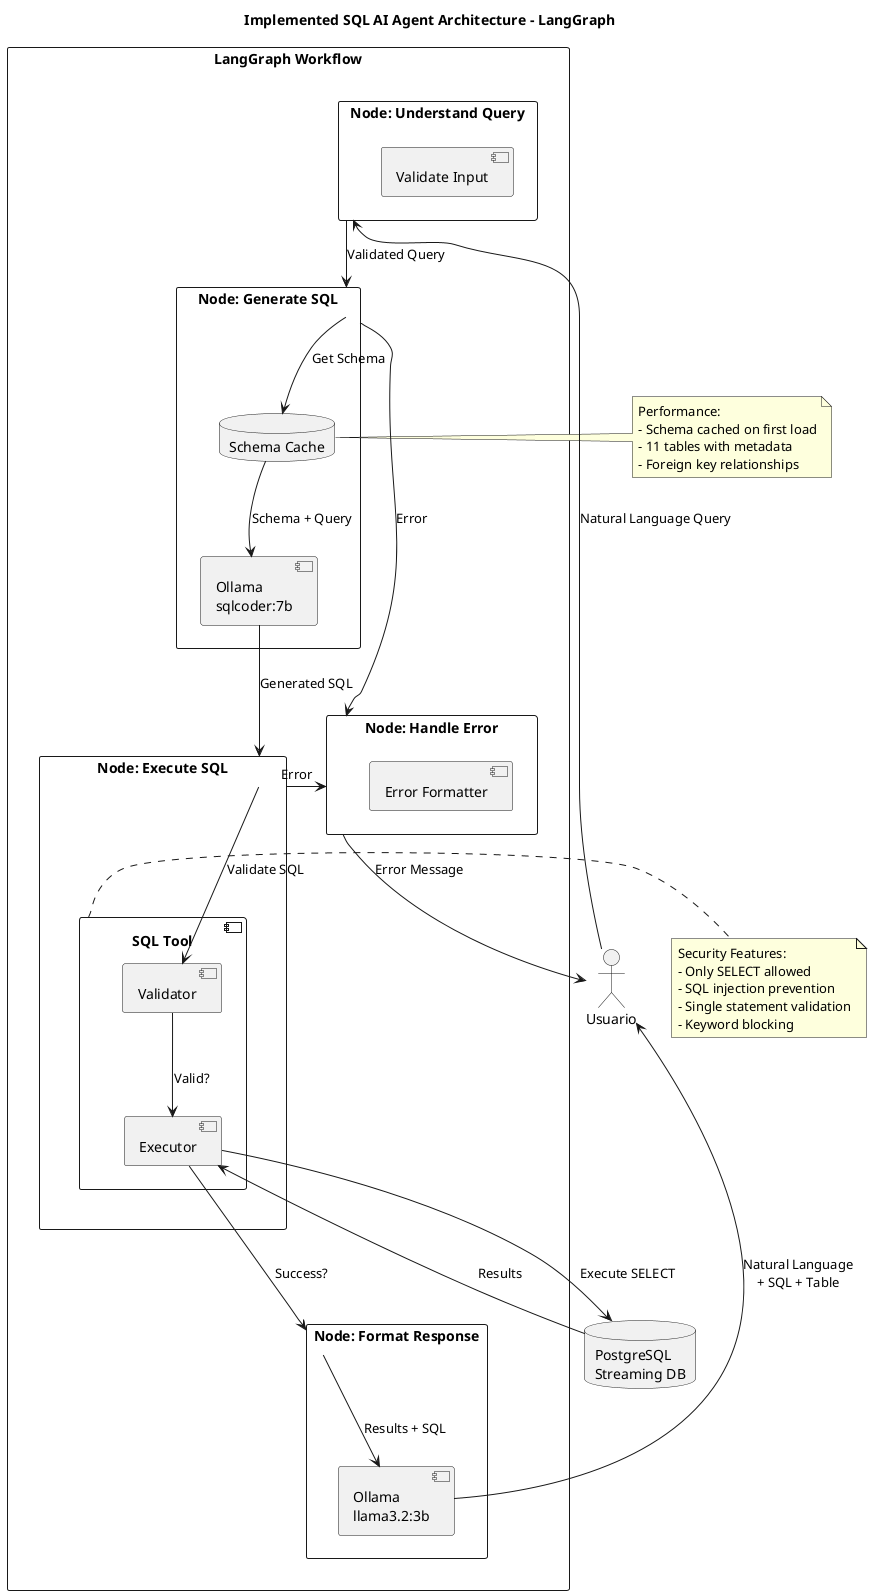 @startuml implemented_architecture
title Implemented SQL AI Agent Architecture - LangGraph

actor Usuario

rectangle "LangGraph Workflow" as LG {
    rectangle "Node: Understand Query" as N1 {
        component "Validate Input" as V1
    }
    
    rectangle "Node: Generate SQL" as N2 {
        component "Ollama\nsqlcoder:7b" as SQL_LLM
        database "Schema Cache" as SC
    }
    
    rectangle "Node: Execute SQL" as N3 {
        component "SQL Tool" as SQLTool {
            component "Validator" as Val
            component "Executor" as Exec
        }
    }
    
    rectangle "Node: Format Response" as N4 {
        component "Ollama\nllama3.2:3b" as Conv_LLM
    }
    
    rectangle "Node: Handle Error" as N5 {
        component "Error Formatter" as EF
    }
}

database "PostgreSQL\nStreaming DB" as DB

Usuario --> N1 : Natural Language Query
N1 --> N2 : Validated Query
N2 --> SC : Get Schema
SC --> SQL_LLM : Schema + Query
SQL_LLM --> N3 : Generated SQL

N3 --> Val : Validate SQL
Val --> Exec : Valid?
Exec --> DB : Execute SELECT
DB --> Exec : Results
Exec --> N4 : Success?

N4 --> Conv_LLM : Results + SQL
Conv_LLM --> Usuario : Natural Language\n+ SQL + Table

N3 -right-> N5 : Error
N2 -right-> N5 : Error
N5 --> Usuario : Error Message

note right of SQLTool
  Security Features:
  - Only SELECT allowed
  - SQL injection prevention
  - Single statement validation
  - Keyword blocking
end note

note right of SC
  Performance:
  - Schema cached on first load
  - 11 tables with metadata
  - Foreign key relationships
end note

@enduml
